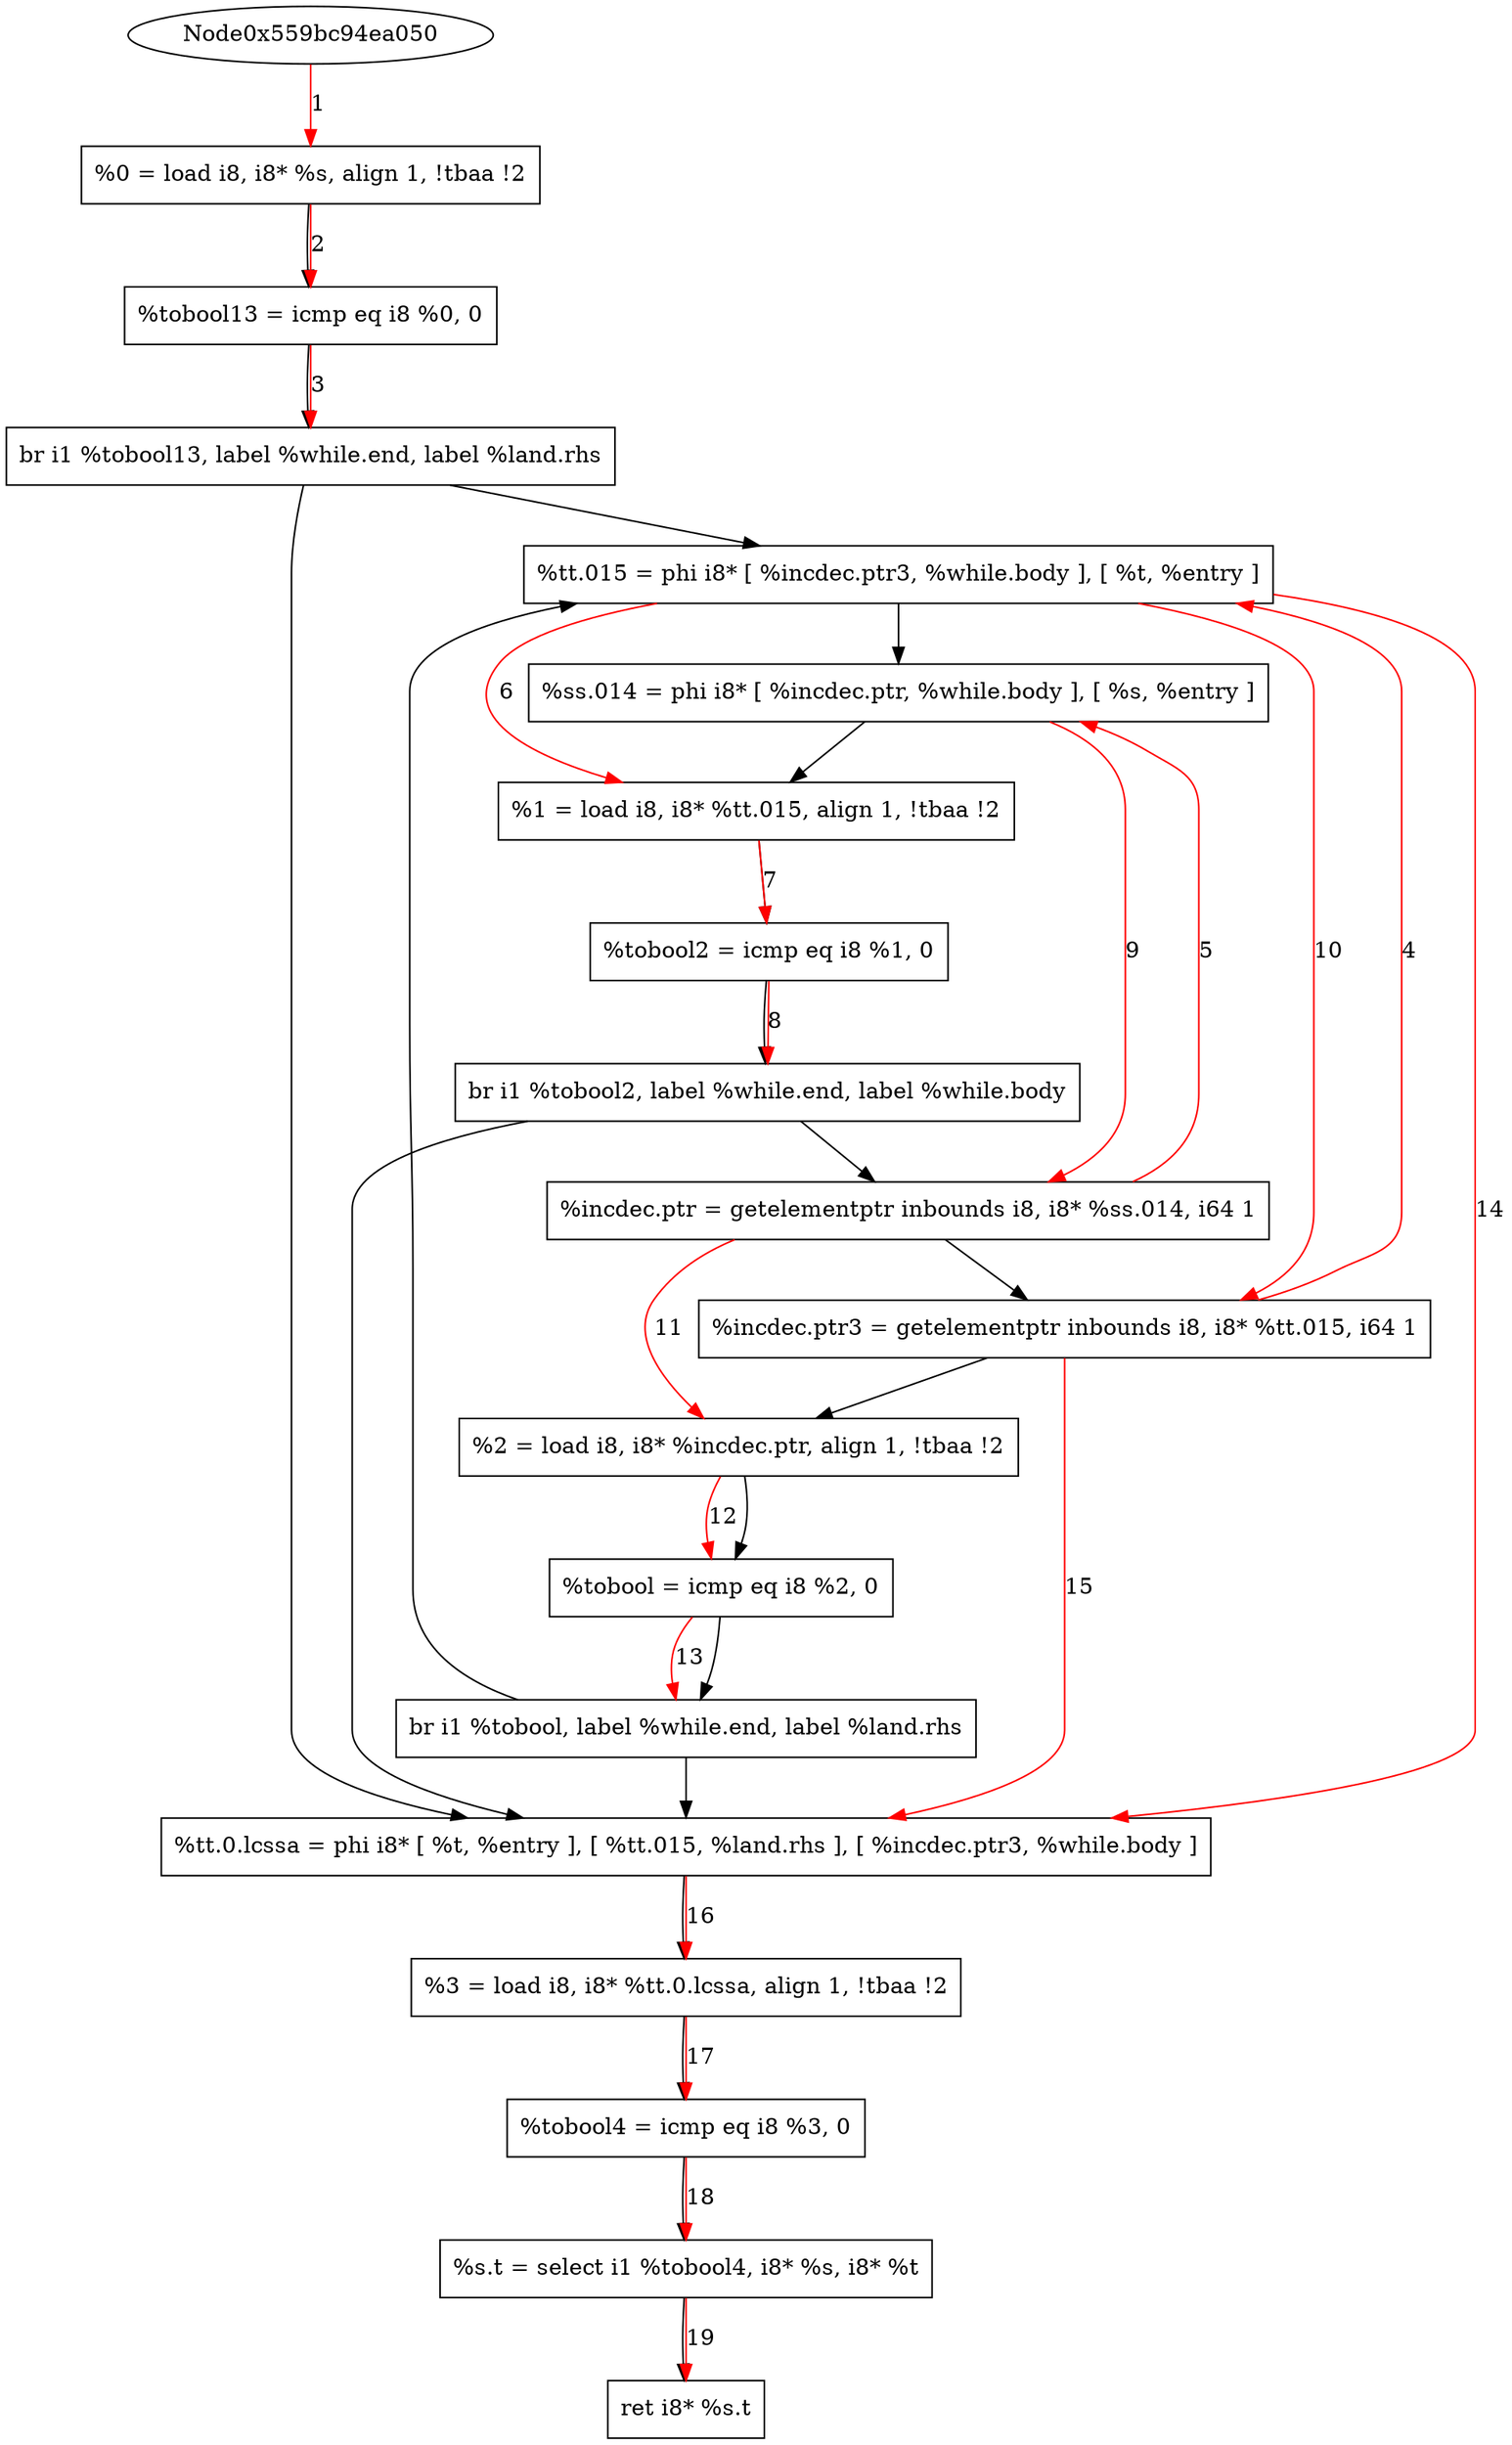 digraph "CDFG for'func' function" {
	Node0x559bc94ea238[shape=record, label="  %0 = load i8, i8* %s, align 1, !tbaa !2"]
	Node0x559bc94eb7a0[shape=record, label="  %tobool13 = icmp eq i8 %0, 0"]
	Node0x559bc9473db8[shape=record, label="  br i1 %tobool13, label %while.end, label %land.rhs"]
	Node0x559bc94ebb18[shape=record, label="  %tt.015 = phi i8* [ %incdec.ptr3, %while.body ], [ %t, %entry ]"]
	Node0x559bc94ebc98[shape=record, label="  %ss.014 = phi i8* [ %incdec.ptr, %while.body ], [ %s, %entry ]"]
	Node0x559bc94ebd68[shape=record, label="  %1 = load i8, i8* %tt.015, align 1, !tbaa !2"]
	Node0x559bc94ec410[shape=record, label="  %tobool2 = icmp eq i8 %1, 0"]
	Node0x559bc947f228[shape=record, label="  br i1 %tobool2, label %while.end, label %while.body"]
	Node0x559bc94ec4b0[shape=record, label="  %incdec.ptr = getelementptr inbounds i8, i8* %ss.014, i64 1"]
	Node0x559bc94ec530[shape=record, label="  %incdec.ptr3 = getelementptr inbounds i8, i8* %tt.015, i64 1"]
	Node0x559bc94eb988[shape=record, label="  %2 = load i8, i8* %incdec.ptr, align 1, !tbaa !2"]
	Node0x559bc94ec5b0[shape=record, label="  %tobool = icmp eq i8 %2, 0"]
	Node0x559bc947f348[shape=record, label="  br i1 %tobool, label %while.end, label %land.rhs"]
	Node0x559bc94ec798[shape=record, label="  %tt.0.lcssa = phi i8* [ %t, %entry ], [ %tt.015, %land.rhs ], [ %incdec.ptr3, %while.body ]"]
	Node0x559bc94eb8a8[shape=record, label="  %3 = load i8, i8* %tt.0.lcssa, align 1, !tbaa !2"]
	Node0x559bc94ec880[shape=record, label="  %tobool4 = icmp eq i8 %3, 0"]
	Node0x559bc947f468[shape=record, label="  %s.t = select i1 %tobool4, i8* %s, i8* %t"]
	Node0x559bc94ebc48[shape=record, label="  ret i8* %s.t"]
	Node0x559bc94ea238 -> Node0x559bc94eb7a0
	Node0x559bc94eb7a0 -> Node0x559bc9473db8
	Node0x559bc9473db8 -> Node0x559bc94ec798
	Node0x559bc9473db8 -> Node0x559bc94ebb18
	Node0x559bc94ebb18 -> Node0x559bc94ebc98
	Node0x559bc94ebc98 -> Node0x559bc94ebd68
	Node0x559bc94ebd68 -> Node0x559bc94ec410
	Node0x559bc94ec410 -> Node0x559bc947f228
	Node0x559bc947f228 -> Node0x559bc94ec798
	Node0x559bc947f228 -> Node0x559bc94ec4b0
	Node0x559bc94ec4b0 -> Node0x559bc94ec530
	Node0x559bc94ec530 -> Node0x559bc94eb988
	Node0x559bc94eb988 -> Node0x559bc94ec5b0
	Node0x559bc94ec5b0 -> Node0x559bc947f348
	Node0x559bc947f348 -> Node0x559bc94ec798
	Node0x559bc947f348 -> Node0x559bc94ebb18
	Node0x559bc94ec798 -> Node0x559bc94eb8a8
	Node0x559bc94eb8a8 -> Node0x559bc94ec880
	Node0x559bc94ec880 -> Node0x559bc947f468
	Node0x559bc947f468 -> Node0x559bc94ebc48
edge [color=red]
	Node0x559bc94ea050 -> Node0x559bc94ea238[label="1"]
	Node0x559bc94ea238 -> Node0x559bc94eb7a0[label="2"]
	Node0x559bc94eb7a0 -> Node0x559bc9473db8[label="3"]
	Node0x559bc94ec530 -> Node0x559bc94ebb18[label="4"]
	Node0x559bc94ec4b0 -> Node0x559bc94ebc98[label="5"]
	Node0x559bc94ebb18 -> Node0x559bc94ebd68[label="6"]
	Node0x559bc94ebd68 -> Node0x559bc94ec410[label="7"]
	Node0x559bc94ec410 -> Node0x559bc947f228[label="8"]
	Node0x559bc94ebc98 -> Node0x559bc94ec4b0[label="9"]
	Node0x559bc94ebb18 -> Node0x559bc94ec530[label="10"]
	Node0x559bc94ec4b0 -> Node0x559bc94eb988[label="11"]
	Node0x559bc94eb988 -> Node0x559bc94ec5b0[label="12"]
	Node0x559bc94ec5b0 -> Node0x559bc947f348[label="13"]
	Node0x559bc94ebb18 -> Node0x559bc94ec798[label="14"]
	Node0x559bc94ec530 -> Node0x559bc94ec798[label="15"]
	Node0x559bc94ec798 -> Node0x559bc94eb8a8[label="16"]
	Node0x559bc94eb8a8 -> Node0x559bc94ec880[label="17"]
	Node0x559bc94ec880 -> Node0x559bc947f468[label="18"]
	Node0x559bc947f468 -> Node0x559bc94ebc48[label="19"]
}
